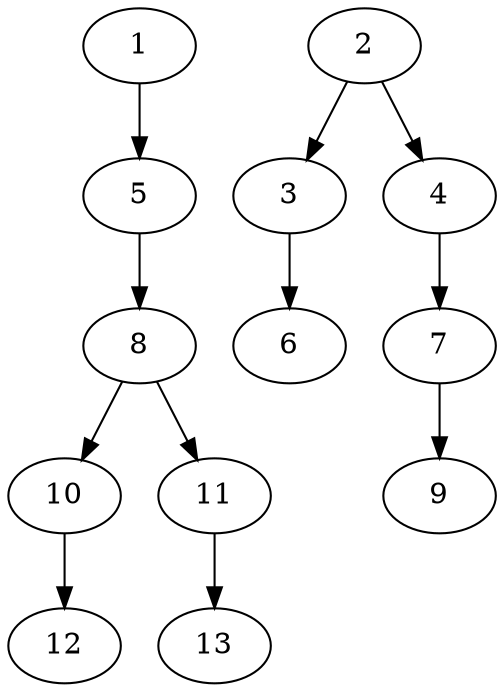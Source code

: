 // DAG (tier=1-easy, mode=data, n=13, ccr=0.313, fat=0.435, density=0.260, regular=0.618, jump=0.067, mindata=1048576, maxdata=8388608)
// DAG automatically generated by daggen at Sun Aug 24 16:33:32 2025
// /home/ermia/Project/Environments/daggen/bin/daggen --dot --ccr 0.313 --fat 0.435 --regular 0.618 --density 0.260 --jump 0.067 --mindata 1048576 --maxdata 8388608 -n 13 
digraph G {
  1 [size="42778254210318144", alpha="0.20", expect_size="21389127105159072"]
  1 -> 5 [size ="62244947755008"]
  2 [size="249639525859224190976", alpha="0.15", expect_size="124819762929612095488"]
  2 -> 3 [size ="317174954590208"]
  2 -> 4 [size ="317174954590208"]
  3 [size="430535799896776114176", alpha="0.14", expect_size="215267899948388057088"]
  3 -> 6 [size ="456137908420608"]
  4 [size="1170855011496779264", alpha="0.04", expect_size="585427505748389632"]
  4 -> 7 [size ="526320064790528"]
  5 [size="18375667571534856192", alpha="0.08", expect_size="9187833785767428096"]
  5 -> 8 [size ="55708150136832"]
  6 [size="3411317409223190", alpha="0.07", expect_size="1705658704611595"]
  7 [size="8131216990569611", alpha="0.08", expect_size="4065608495284805"]
  7 -> 9 [size ="264854870949888"]
  8 [size="1023930143331626", alpha="0.09", expect_size="511965071665813"]
  8 -> 10 [size ="57670706921472"]
  8 -> 11 [size ="57670706921472"]
  9 [size="168346417961691104", alpha="0.01", expect_size="84173208980845552"]
  10 [size="815420305397545216", alpha="0.13", expect_size="407710152698772608"]
  10 -> 12 [size ="359452825878528"]
  11 [size="2575892497000556", alpha="0.04", expect_size="1287946248500278"]
  11 -> 13 [size ="61425045209088"]
  12 [size="5474233772894448", alpha="0.11", expect_size="2737116886447224"]
  13 [size="4378648427433268", alpha="0.15", expect_size="2189324213716634"]
}